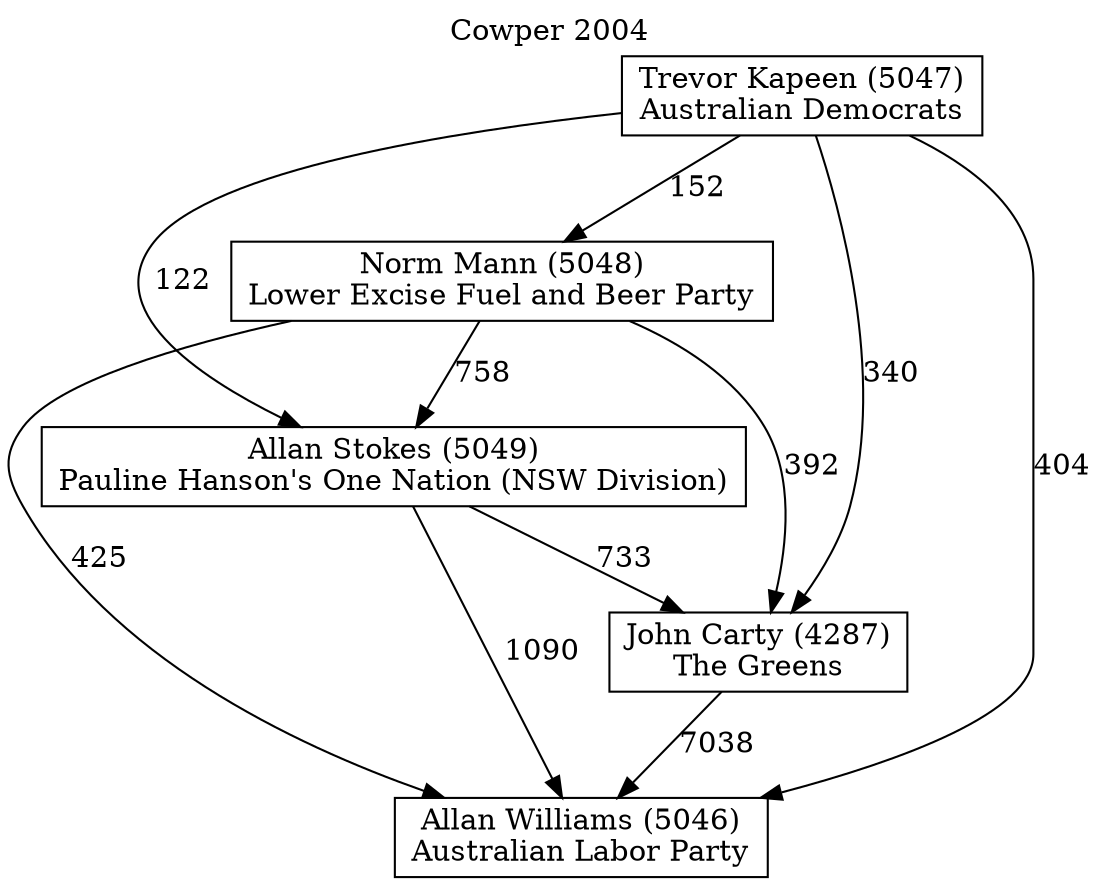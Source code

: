 // House preference flow
digraph "Allan Williams (5046)_Cowper_2004" {
	graph [label="Cowper 2004" labelloc=t mclimit=10]
	node [shape=box]
	"Allan Williams (5046)" [label="Allan Williams (5046)
Australian Labor Party"]
	"John Carty (4287)" [label="John Carty (4287)
The Greens"]
	"Allan Stokes (5049)" [label="Allan Stokes (5049)
Pauline Hanson's One Nation (NSW Division)"]
	"Norm Mann (5048)" [label="Norm Mann (5048)
Lower Excise Fuel and Beer Party"]
	"Trevor Kapeen (5047)" [label="Trevor Kapeen (5047)
Australian Democrats"]
	"John Carty (4287)" -> "Allan Williams (5046)" [label=7038]
	"Allan Stokes (5049)" -> "John Carty (4287)" [label=733]
	"Norm Mann (5048)" -> "Allan Stokes (5049)" [label=758]
	"Trevor Kapeen (5047)" -> "Norm Mann (5048)" [label=152]
	"Allan Stokes (5049)" -> "Allan Williams (5046)" [label=1090]
	"Norm Mann (5048)" -> "Allan Williams (5046)" [label=425]
	"Trevor Kapeen (5047)" -> "Allan Williams (5046)" [label=404]
	"Trevor Kapeen (5047)" -> "Allan Stokes (5049)" [label=122]
	"Norm Mann (5048)" -> "John Carty (4287)" [label=392]
	"Trevor Kapeen (5047)" -> "John Carty (4287)" [label=340]
}
